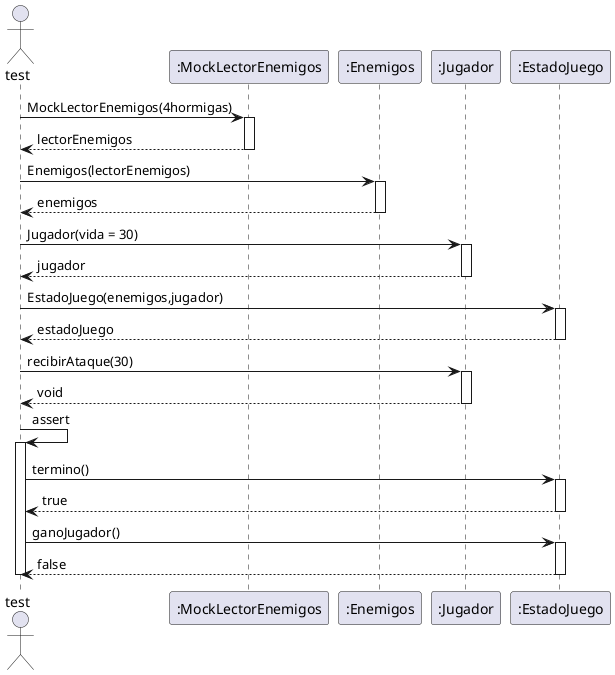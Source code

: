 @startuml

Actor test as sis


participant ":MockLectorEnemigos" as mock
participant ":Enemigos" as enemies
participant ":Jugador" as mockJ
participant ":EstadoJuego" as state

sis-> mock: MockLectorEnemigos(4hormigas)
activate mock
mock --> sis : lectorEnemigos
deactivate mock

sis-> enemies: Enemigos(lectorEnemigos)
activate enemies
enemies --> sis : enemigos
deactivate enemies

sis-> mockJ: Jugador(vida = 30)
activate mockJ
mockJ --> sis : jugador
deactivate mockJ


sis-> state: EstadoJuego(enemigos,jugador)
activate state
state --> sis : estadoJuego
deactivate state

sis-> mockJ: recibirAtaque(30)
activate mockJ
mockJ --> sis : void
deactivate mockJ


sis->sis: assert
activate sis


sis-> state: termino()
activate state
state --> sis : true
deactivate state

sis-> state: ganoJugador()
activate state
state --> sis : false
deactivate state

deactivate sis




@enduml
